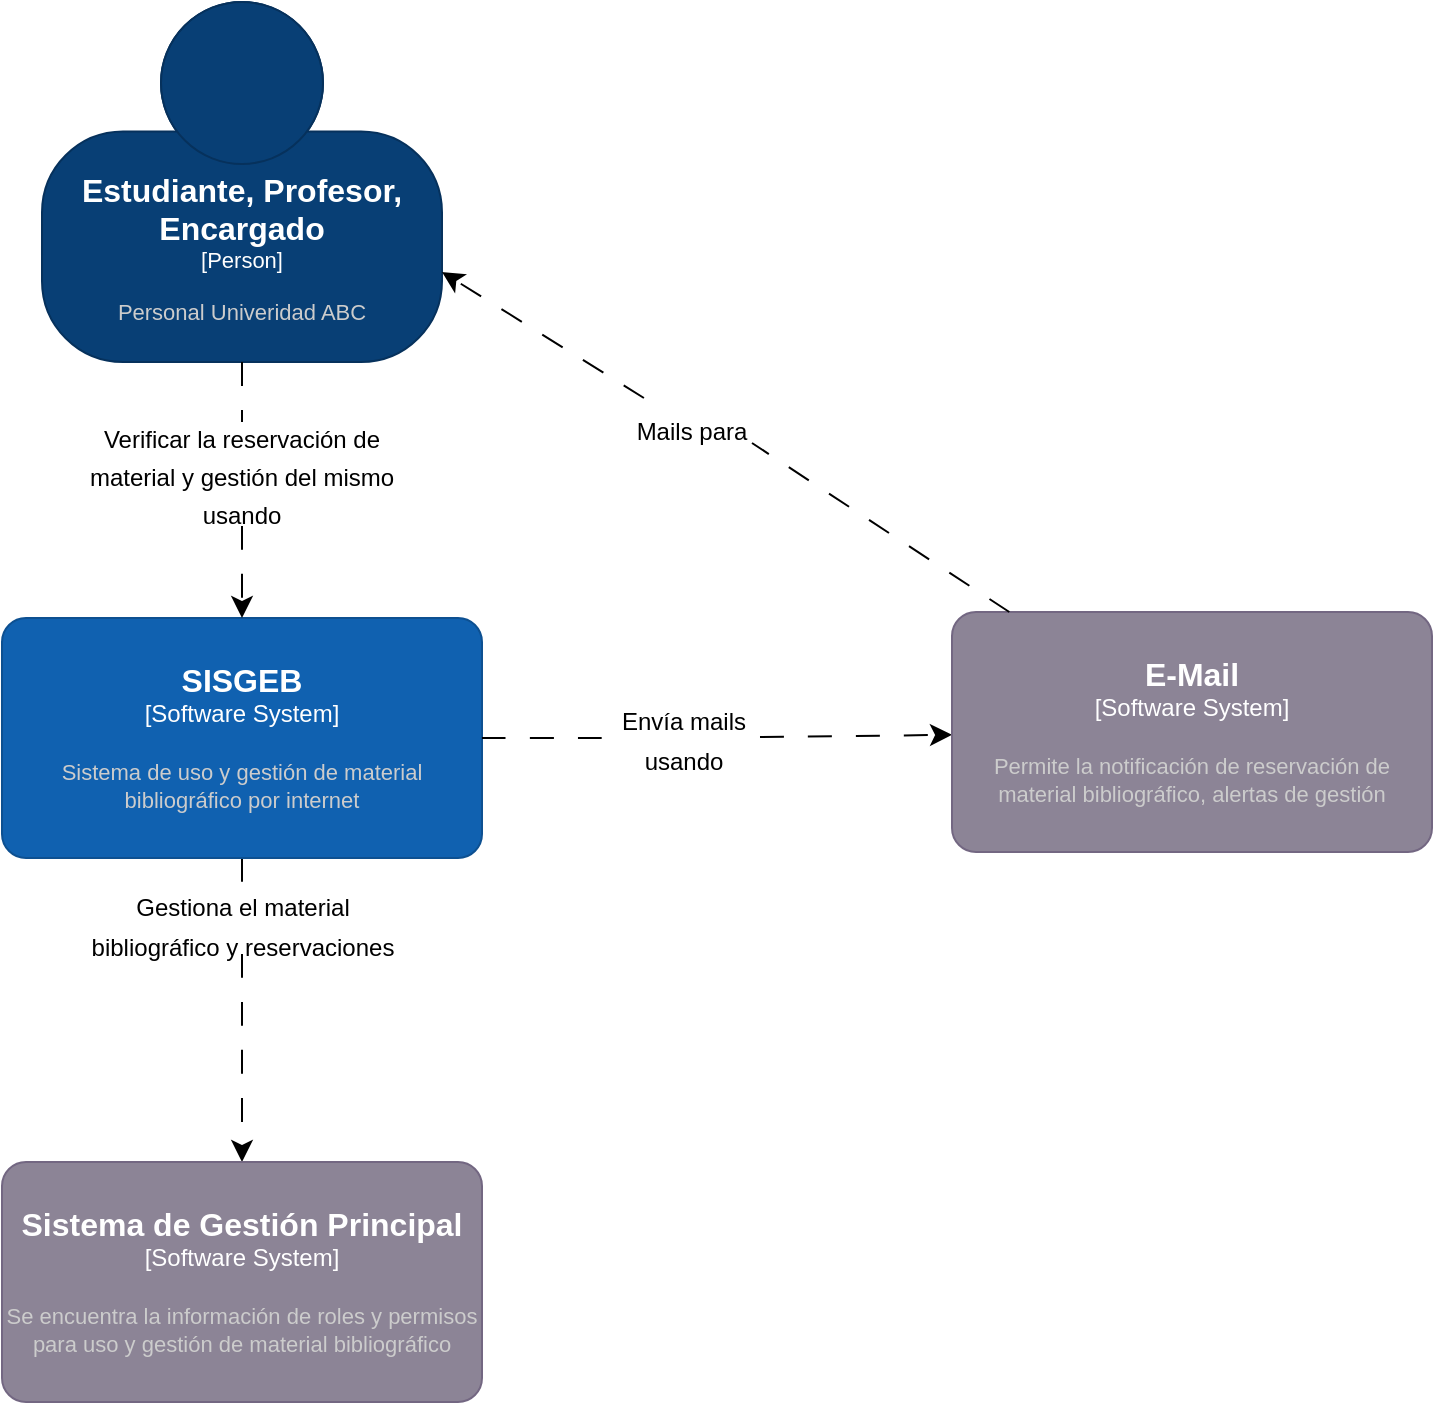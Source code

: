 <mxfile version="24.7.5">
  <diagram name="Página-1" id="MoXLmMIz6m7iZf0kqbSj">
    <mxGraphModel dx="2783" dy="2116" grid="1" gridSize="10" guides="1" tooltips="1" connect="1" arrows="1" fold="1" page="1" pageScale="1" pageWidth="827" pageHeight="1169" background="#FFFFFF" math="0" shadow="0">
      <root>
        <mxCell id="0" />
        <mxCell id="1" parent="0" />
        <object placeholders="1" c4Name="Estudiante, Profesor, Encargado" c4Type="Person" c4Description="Personal Univeridad ABC" label="&lt;font style=&quot;font-size: 16px&quot;&gt;&lt;b&gt;%c4Name%&lt;/b&gt;&lt;/font&gt;&lt;div&gt;[%c4Type%]&lt;/div&gt;&lt;br&gt;&lt;div&gt;&lt;font style=&quot;font-size: 11px&quot;&gt;&lt;font color=&quot;#cccccc&quot;&gt;%c4Description%&lt;/font&gt;&lt;/div&gt;" id="I-gZ1yYmanrS3FlFPK8c-3">
          <mxCell style="html=1;fontSize=11;dashed=0;whiteSpace=wrap;fillColor=#083F75;strokeColor=#06315C;fontColor=#ffffff;shape=mxgraph.c4.person2;align=center;metaEdit=1;points=[[0.5,0,0],[1,0.5,0],[1,0.75,0],[0.75,1,0],[0.5,1,0],[0.25,1,0],[0,0.75,0],[0,0.5,0]];resizable=0;" vertex="1" parent="1">
            <mxGeometry x="-720" y="-960" width="200" height="180" as="geometry" />
          </mxCell>
        </object>
        <mxCell id="I-gZ1yYmanrS3FlFPK8c-11" style="edgeStyle=none;curved=1;rounded=0;orthogonalLoop=1;jettySize=auto;html=1;fontSize=12;startSize=8;endSize=8;dashed=1;dashPattern=12 12;" edge="1" parent="1" source="I-gZ1yYmanrS3FlFPK8c-18" target="I-gZ1yYmanrS3FlFPK8c-5">
          <mxGeometry relative="1" as="geometry" />
        </mxCell>
        <mxCell id="I-gZ1yYmanrS3FlFPK8c-17" style="edgeStyle=none;curved=1;rounded=0;orthogonalLoop=1;jettySize=auto;html=1;exitX=0.5;exitY=1;exitDx=0;exitDy=0;exitPerimeter=0;entryX=0.5;entryY=0;entryDx=0;entryDy=0;fontSize=12;startSize=8;endSize=8;endArrow=none;endFill=0;dashed=1;dashPattern=12 12;" edge="1" parent="1" source="I-gZ1yYmanrS3FlFPK8c-4" target="I-gZ1yYmanrS3FlFPK8c-14">
          <mxGeometry relative="1" as="geometry" />
        </mxCell>
        <object placeholders="1" c4Name="SISGEB" c4Type="Software System" c4Description="Sistema de uso y gestión de material bibliográfico por internet" label="&lt;font style=&quot;font-size: 16px&quot;&gt;&lt;b&gt;%c4Name%&lt;/b&gt;&lt;/font&gt;&lt;div&gt;[%c4Type%]&lt;/div&gt;&lt;br&gt;&lt;div&gt;&lt;font style=&quot;font-size: 11px&quot;&gt;&lt;font color=&quot;#cccccc&quot;&gt;%c4Description%&lt;/font&gt;&lt;/div&gt;" id="I-gZ1yYmanrS3FlFPK8c-4">
          <mxCell style="rounded=1;whiteSpace=wrap;html=1;labelBackgroundColor=none;fillColor=#1061B0;fontColor=#ffffff;align=center;arcSize=10;strokeColor=#0D5091;metaEdit=1;resizable=0;points=[[0.25,0,0],[0.5,0,0],[0.75,0,0],[1,0.25,0],[1,0.5,0],[1,0.75,0],[0.75,1,0],[0.5,1,0],[0.25,1,0],[0,0.75,0],[0,0.5,0],[0,0.25,0]];" vertex="1" parent="1">
            <mxGeometry x="-740" y="-652" width="240" height="120" as="geometry" />
          </mxCell>
        </object>
        <object placeholders="1" c4Name="E-Mail" c4Type="Software System" c4Description="Permite la notificación de reservación de material bibliográfico, alertas de gestión " label="&lt;font style=&quot;font-size: 16px&quot;&gt;&lt;b&gt;%c4Name%&lt;/b&gt;&lt;/font&gt;&lt;div&gt;[%c4Type%]&lt;/div&gt;&lt;br&gt;&lt;div&gt;&lt;font style=&quot;font-size: 11px&quot;&gt;&lt;font color=&quot;#cccccc&quot;&gt;%c4Description%&lt;/font&gt;&lt;/div&gt;" id="I-gZ1yYmanrS3FlFPK8c-5">
          <mxCell style="rounded=1;whiteSpace=wrap;html=1;labelBackgroundColor=none;fillColor=#8C8496;fontColor=#ffffff;align=center;arcSize=10;strokeColor=#736782;metaEdit=1;resizable=0;points=[[0.25,0,0],[0.5,0,0],[0.75,0,0],[1,0.25,0],[1,0.5,0],[1,0.75,0],[0.75,1,0],[0.5,1,0],[0.25,1,0],[0,0.75,0],[0,0.5,0],[0,0.25,0]];" vertex="1" parent="1">
            <mxGeometry x="-265" y="-655" width="240" height="120" as="geometry" />
          </mxCell>
        </object>
        <mxCell id="I-gZ1yYmanrS3FlFPK8c-7" style="edgeStyle=none;curved=1;rounded=0;orthogonalLoop=1;jettySize=auto;html=1;entryX=1;entryY=0.75;entryDx=0;entryDy=0;entryPerimeter=0;fontSize=12;startSize=8;endSize=8;dashed=1;dashPattern=12 12;" edge="1" parent="1" source="I-gZ1yYmanrS3FlFPK8c-20" target="I-gZ1yYmanrS3FlFPK8c-3">
          <mxGeometry relative="1" as="geometry" />
        </mxCell>
        <mxCell id="I-gZ1yYmanrS3FlFPK8c-9" style="edgeStyle=none;curved=1;rounded=0;orthogonalLoop=1;jettySize=auto;html=1;entryX=0.5;entryY=0;entryDx=0;entryDy=0;entryPerimeter=0;fontSize=12;startSize=8;endSize=8;dashed=1;dashPattern=12 12;" edge="1" parent="1" source="I-gZ1yYmanrS3FlFPK8c-12" target="I-gZ1yYmanrS3FlFPK8c-4">
          <mxGeometry relative="1" as="geometry" />
        </mxCell>
        <mxCell id="I-gZ1yYmanrS3FlFPK8c-13" value="" style="edgeStyle=none;curved=1;rounded=0;orthogonalLoop=1;jettySize=auto;html=1;entryX=0.5;entryY=0;entryDx=0;entryDy=0;entryPerimeter=0;fontSize=12;startSize=8;endSize=8;dashed=1;dashPattern=12 12;endArrow=none;endFill=0;" edge="1" parent="1" source="I-gZ1yYmanrS3FlFPK8c-3" target="I-gZ1yYmanrS3FlFPK8c-12">
          <mxGeometry relative="1" as="geometry">
            <mxPoint x="-620" y="-780" as="sourcePoint" />
            <mxPoint x="-620" y="-652" as="targetPoint" />
          </mxGeometry>
        </mxCell>
        <mxCell id="I-gZ1yYmanrS3FlFPK8c-12" value="&lt;font style=&quot;font-size: 12px;&quot;&gt;Verificar la reservación de material y gestión del mismo usando&lt;/font&gt;" style="text;html=1;align=center;verticalAlign=middle;whiteSpace=wrap;rounded=0;fontSize=16;" vertex="1" parent="1">
          <mxGeometry x="-698" y="-750" width="156" height="52" as="geometry" />
        </mxCell>
        <mxCell id="I-gZ1yYmanrS3FlFPK8c-14" value="&lt;font style=&quot;font-size: 12px;&quot;&gt;Gestiona el material bibliográfico y reservaciones&lt;/font&gt;" style="text;html=1;align=center;verticalAlign=middle;whiteSpace=wrap;rounded=0;fontSize=16;" vertex="1" parent="1">
          <mxGeometry x="-705.5" y="-514" width="171" height="30" as="geometry" />
        </mxCell>
        <mxCell id="I-gZ1yYmanrS3FlFPK8c-19" value="" style="edgeStyle=none;curved=1;rounded=0;orthogonalLoop=1;jettySize=auto;html=1;fontSize=12;startSize=8;endSize=8;dashed=1;dashPattern=12 12;endArrow=none;endFill=0;" edge="1" parent="1" source="I-gZ1yYmanrS3FlFPK8c-4" target="I-gZ1yYmanrS3FlFPK8c-18">
          <mxGeometry relative="1" as="geometry">
            <mxPoint x="-500" y="-593" as="sourcePoint" />
            <mxPoint x="-265" y="-594" as="targetPoint" />
          </mxGeometry>
        </mxCell>
        <mxCell id="I-gZ1yYmanrS3FlFPK8c-18" value="&lt;font style=&quot;font-size: 12px;&quot;&gt;Envía mails usando&lt;/font&gt;" style="text;html=1;align=center;verticalAlign=middle;whiteSpace=wrap;rounded=0;fontSize=16;" vertex="1" parent="1">
          <mxGeometry x="-437" y="-607" width="76" height="30" as="geometry" />
        </mxCell>
        <mxCell id="I-gZ1yYmanrS3FlFPK8c-21" value="" style="edgeStyle=none;curved=1;rounded=0;orthogonalLoop=1;jettySize=auto;html=1;entryX=1;entryY=0.75;entryDx=0;entryDy=0;entryPerimeter=0;fontSize=12;startSize=8;endSize=8;dashed=1;dashPattern=12 12;endArrow=none;endFill=0;" edge="1" parent="1" source="I-gZ1yYmanrS3FlFPK8c-5" target="I-gZ1yYmanrS3FlFPK8c-20">
          <mxGeometry relative="1" as="geometry">
            <mxPoint x="-243" y="-655" as="sourcePoint" />
            <mxPoint x="-520" y="-825" as="targetPoint" />
          </mxGeometry>
        </mxCell>
        <mxCell id="I-gZ1yYmanrS3FlFPK8c-20" value="&lt;font style=&quot;font-size: 12px;&quot;&gt;Mails para&lt;/font&gt;" style="text;html=1;align=center;verticalAlign=middle;whiteSpace=wrap;rounded=0;fontSize=16;" vertex="1" parent="1">
          <mxGeometry x="-425" y="-762" width="60" height="30" as="geometry" />
        </mxCell>
        <mxCell id="I-gZ1yYmanrS3FlFPK8c-22" value="" style="edgeStyle=none;curved=1;rounded=0;orthogonalLoop=1;jettySize=auto;html=1;entryX=0.5;entryY=0;entryDx=0;entryDy=0;entryPerimeter=0;fontSize=12;startSize=8;endSize=8;dashed=1;dashPattern=12 12;" edge="1" parent="1" source="I-gZ1yYmanrS3FlFPK8c-14" target="I-gZ1yYmanrS3FlFPK8c-6">
          <mxGeometry relative="1" as="geometry">
            <mxPoint x="-610" y="-484" as="sourcePoint" />
            <mxPoint x="15" y="447" as="targetPoint" />
          </mxGeometry>
        </mxCell>
        <object placeholders="1" c4Name="Sistema de Gestión Principal" c4Type="Software System" c4Description="Se encuentra la información de roles y permisos para uso y gestión de material bibliográfico" label="&lt;font style=&quot;font-size: 16px&quot;&gt;&lt;b&gt;%c4Name%&lt;/b&gt;&lt;/font&gt;&lt;div&gt;[%c4Type%]&lt;/div&gt;&lt;br&gt;&lt;div&gt;&lt;font style=&quot;font-size: 11px&quot;&gt;&lt;font color=&quot;#cccccc&quot;&gt;%c4Description%&lt;/font&gt;&lt;/div&gt;" id="I-gZ1yYmanrS3FlFPK8c-6">
          <mxCell style="rounded=1;whiteSpace=wrap;html=1;labelBackgroundColor=none;fillColor=#8C8496;fontColor=#ffffff;align=center;arcSize=10;strokeColor=#736782;metaEdit=1;resizable=0;points=[[0.25,0,0],[0.5,0,0],[0.75,0,0],[1,0.25,0],[1,0.5,0],[1,0.75,0],[0.75,1,0],[0.5,1,0],[0.25,1,0],[0,0.75,0],[0,0.5,0],[0,0.25,0]];" vertex="1" parent="1">
            <mxGeometry x="-740" y="-380" width="240" height="120" as="geometry" />
          </mxCell>
        </object>
      </root>
    </mxGraphModel>
  </diagram>
</mxfile>

